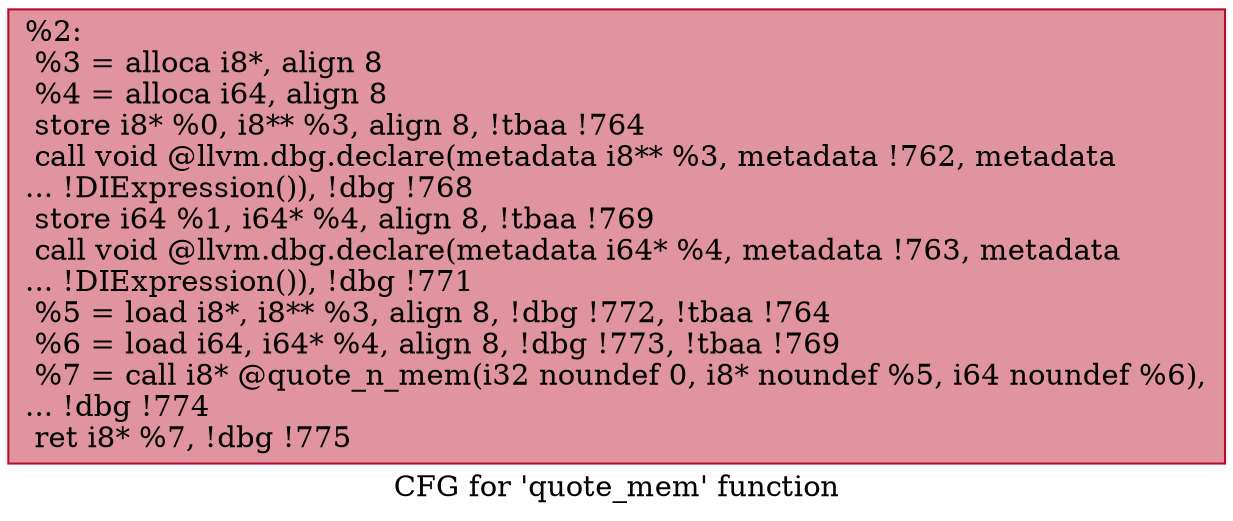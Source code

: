 digraph "CFG for 'quote_mem' function" {
	label="CFG for 'quote_mem' function";

	Node0x1250390 [shape=record,color="#b70d28ff", style=filled, fillcolor="#b70d2870",label="{%2:\l  %3 = alloca i8*, align 8\l  %4 = alloca i64, align 8\l  store i8* %0, i8** %3, align 8, !tbaa !764\l  call void @llvm.dbg.declare(metadata i8** %3, metadata !762, metadata\l... !DIExpression()), !dbg !768\l  store i64 %1, i64* %4, align 8, !tbaa !769\l  call void @llvm.dbg.declare(metadata i64* %4, metadata !763, metadata\l... !DIExpression()), !dbg !771\l  %5 = load i8*, i8** %3, align 8, !dbg !772, !tbaa !764\l  %6 = load i64, i64* %4, align 8, !dbg !773, !tbaa !769\l  %7 = call i8* @quote_n_mem(i32 noundef 0, i8* noundef %5, i64 noundef %6),\l... !dbg !774\l  ret i8* %7, !dbg !775\l}"];
}
